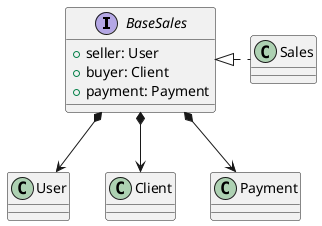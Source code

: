 @startuml

interface BaseSales {
    + seller: User
    + buyer: Client
    + payment: Payment
}

class Sales {

}

' Inheritance
BaseSales <|.r. Sales

' Composition
BaseSales *--> User
BaseSales *--> Client
BaseSales *--> Payment

@enduml